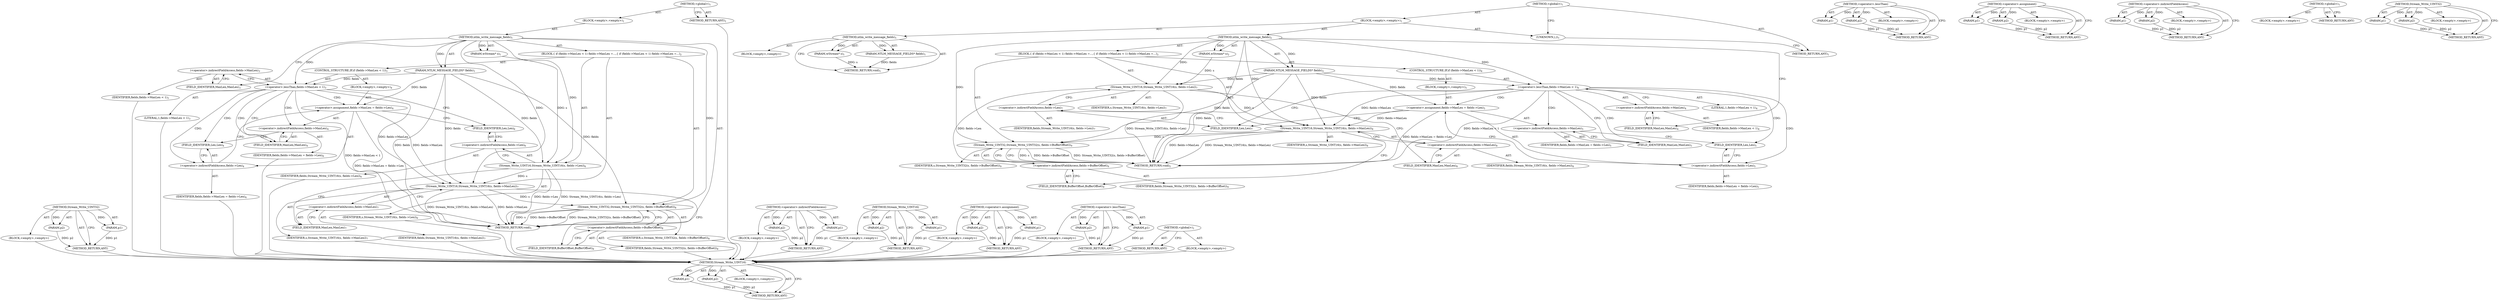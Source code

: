 digraph "Stream_Write_UINT32" {
vulnerable_82 [label=<(METHOD,Stream_Write_UINT32)>];
vulnerable_83 [label=<(PARAM,p1)>];
vulnerable_84 [label=<(PARAM,p2)>];
vulnerable_85 [label=<(BLOCK,&lt;empty&gt;,&lt;empty&gt;)>];
vulnerable_86 [label=<(METHOD_RETURN,ANY)>];
vulnerable_6 [label=<(METHOD,&lt;global&gt;)<SUB>1</SUB>>];
vulnerable_7 [label=<(BLOCK,&lt;empty&gt;,&lt;empty&gt;)<SUB>1</SUB>>];
vulnerable_8 [label=<(METHOD,ntlm_write_message_fields)<SUB>1</SUB>>];
vulnerable_9 [label=<(PARAM,wStream* s)<SUB>1</SUB>>];
vulnerable_10 [label=<(PARAM,NTLM_MESSAGE_FIELDS* fields)<SUB>1</SUB>>];
vulnerable_11 [label=<(BLOCK,{
 	if (fields-&gt;MaxLen &lt; 1)
 		fields-&gt;MaxLen =...,{
 	if (fields-&gt;MaxLen &lt; 1)
 		fields-&gt;MaxLen =...)<SUB>2</SUB>>];
vulnerable_12 [label=<(CONTROL_STRUCTURE,IF,if (fields-&gt;MaxLen &lt; 1))<SUB>3</SUB>>];
vulnerable_13 [label=<(&lt;operator&gt;.lessThan,fields-&gt;MaxLen &lt; 1)<SUB>3</SUB>>];
vulnerable_14 [label=<(&lt;operator&gt;.indirectFieldAccess,fields-&gt;MaxLen)<SUB>3</SUB>>];
vulnerable_15 [label=<(IDENTIFIER,fields,fields-&gt;MaxLen &lt; 1)<SUB>3</SUB>>];
vulnerable_16 [label=<(FIELD_IDENTIFIER,MaxLen,MaxLen)<SUB>3</SUB>>];
vulnerable_17 [label=<(LITERAL,1,fields-&gt;MaxLen &lt; 1)<SUB>3</SUB>>];
vulnerable_18 [label=<(BLOCK,&lt;empty&gt;,&lt;empty&gt;)<SUB>4</SUB>>];
vulnerable_19 [label=<(&lt;operator&gt;.assignment,fields-&gt;MaxLen = fields-&gt;Len)<SUB>4</SUB>>];
vulnerable_20 [label=<(&lt;operator&gt;.indirectFieldAccess,fields-&gt;MaxLen)<SUB>4</SUB>>];
vulnerable_21 [label=<(IDENTIFIER,fields,fields-&gt;MaxLen = fields-&gt;Len)<SUB>4</SUB>>];
vulnerable_22 [label=<(FIELD_IDENTIFIER,MaxLen,MaxLen)<SUB>4</SUB>>];
vulnerable_23 [label=<(&lt;operator&gt;.indirectFieldAccess,fields-&gt;Len)<SUB>4</SUB>>];
vulnerable_24 [label=<(IDENTIFIER,fields,fields-&gt;MaxLen = fields-&gt;Len)<SUB>4</SUB>>];
vulnerable_25 [label=<(FIELD_IDENTIFIER,Len,Len)<SUB>4</SUB>>];
vulnerable_26 [label=<(Stream_Write_UINT16,Stream_Write_UINT16(s, fields-&gt;Len))<SUB>6</SUB>>];
vulnerable_27 [label=<(IDENTIFIER,s,Stream_Write_UINT16(s, fields-&gt;Len))<SUB>6</SUB>>];
vulnerable_28 [label=<(&lt;operator&gt;.indirectFieldAccess,fields-&gt;Len)<SUB>6</SUB>>];
vulnerable_29 [label=<(IDENTIFIER,fields,Stream_Write_UINT16(s, fields-&gt;Len))<SUB>6</SUB>>];
vulnerable_30 [label=<(FIELD_IDENTIFIER,Len,Len)<SUB>6</SUB>>];
vulnerable_31 [label=<(Stream_Write_UINT16,Stream_Write_UINT16(s, fields-&gt;MaxLen))<SUB>7</SUB>>];
vulnerable_32 [label=<(IDENTIFIER,s,Stream_Write_UINT16(s, fields-&gt;MaxLen))<SUB>7</SUB>>];
vulnerable_33 [label=<(&lt;operator&gt;.indirectFieldAccess,fields-&gt;MaxLen)<SUB>7</SUB>>];
vulnerable_34 [label=<(IDENTIFIER,fields,Stream_Write_UINT16(s, fields-&gt;MaxLen))<SUB>7</SUB>>];
vulnerable_35 [label=<(FIELD_IDENTIFIER,MaxLen,MaxLen)<SUB>7</SUB>>];
vulnerable_36 [label=<(Stream_Write_UINT32,Stream_Write_UINT32(s, fields-&gt;BufferOffset))<SUB>8</SUB>>];
vulnerable_37 [label=<(IDENTIFIER,s,Stream_Write_UINT32(s, fields-&gt;BufferOffset))<SUB>8</SUB>>];
vulnerable_38 [label=<(&lt;operator&gt;.indirectFieldAccess,fields-&gt;BufferOffset)<SUB>8</SUB>>];
vulnerable_39 [label=<(IDENTIFIER,fields,Stream_Write_UINT32(s, fields-&gt;BufferOffset))<SUB>8</SUB>>];
vulnerable_40 [label=<(FIELD_IDENTIFIER,BufferOffset,BufferOffset)<SUB>8</SUB>>];
vulnerable_41 [label=<(METHOD_RETURN,void)<SUB>1</SUB>>];
vulnerable_43 [label=<(METHOD_RETURN,ANY)<SUB>1</SUB>>];
vulnerable_67 [label=<(METHOD,&lt;operator&gt;.indirectFieldAccess)>];
vulnerable_68 [label=<(PARAM,p1)>];
vulnerable_69 [label=<(PARAM,p2)>];
vulnerable_70 [label=<(BLOCK,&lt;empty&gt;,&lt;empty&gt;)>];
vulnerable_71 [label=<(METHOD_RETURN,ANY)>];
vulnerable_77 [label=<(METHOD,Stream_Write_UINT16)>];
vulnerable_78 [label=<(PARAM,p1)>];
vulnerable_79 [label=<(PARAM,p2)>];
vulnerable_80 [label=<(BLOCK,&lt;empty&gt;,&lt;empty&gt;)>];
vulnerable_81 [label=<(METHOD_RETURN,ANY)>];
vulnerable_72 [label=<(METHOD,&lt;operator&gt;.assignment)>];
vulnerable_73 [label=<(PARAM,p1)>];
vulnerable_74 [label=<(PARAM,p2)>];
vulnerable_75 [label=<(BLOCK,&lt;empty&gt;,&lt;empty&gt;)>];
vulnerable_76 [label=<(METHOD_RETURN,ANY)>];
vulnerable_62 [label=<(METHOD,&lt;operator&gt;.lessThan)>];
vulnerable_63 [label=<(PARAM,p1)>];
vulnerable_64 [label=<(PARAM,p2)>];
vulnerable_65 [label=<(BLOCK,&lt;empty&gt;,&lt;empty&gt;)>];
vulnerable_66 [label=<(METHOD_RETURN,ANY)>];
vulnerable_56 [label=<(METHOD,&lt;global&gt;)<SUB>1</SUB>>];
vulnerable_57 [label=<(BLOCK,&lt;empty&gt;,&lt;empty&gt;)>];
vulnerable_58 [label=<(METHOD_RETURN,ANY)>];
fixed_84 [label=<(METHOD,Stream_Write_UINT16)>];
fixed_85 [label=<(PARAM,p1)>];
fixed_86 [label=<(PARAM,p2)>];
fixed_87 [label=<(BLOCK,&lt;empty&gt;,&lt;empty&gt;)>];
fixed_88 [label=<(METHOD_RETURN,ANY)>];
fixed_6 [label=<(METHOD,&lt;global&gt;)<SUB>1</SUB>>];
fixed_7 [label=<(BLOCK,&lt;empty&gt;,&lt;empty&gt;)<SUB>1</SUB>>];
fixed_8 [label=<(METHOD,ntlm_write_message_fields)<SUB>1</SUB>>];
fixed_9 [label=<(PARAM,wStream* s)<SUB>1</SUB>>];
fixed_10 [label=<(PARAM,NTLM_MESSAGE_FIELDS* fields)<SUB>1</SUB>>];
fixed_11 [label=<(BLOCK,&lt;empty&gt;,&lt;empty&gt;)>];
fixed_12 [label=<(METHOD_RETURN,void)<SUB>1</SUB>>];
fixed_14 [label=<(UNKNOWN,),))<SUB>1</SUB>>];
fixed_15 [label=<(METHOD,ntlm_write_message_fields)<SUB>2</SUB>>];
fixed_16 [label=<(PARAM,wStream* s)<SUB>2</SUB>>];
fixed_17 [label=<(PARAM,NTLM_MESSAGE_FIELDS* fields)<SUB>2</SUB>>];
fixed_18 [label=<(BLOCK,{
 	if (fields-&gt;MaxLen &lt; 1)
 		fields-&gt;MaxLen =...,{
 	if (fields-&gt;MaxLen &lt; 1)
 		fields-&gt;MaxLen =...)<SUB>3</SUB>>];
fixed_19 [label=<(CONTROL_STRUCTURE,IF,if (fields-&gt;MaxLen &lt; 1))<SUB>4</SUB>>];
fixed_20 [label=<(&lt;operator&gt;.lessThan,fields-&gt;MaxLen &lt; 1)<SUB>4</SUB>>];
fixed_21 [label=<(&lt;operator&gt;.indirectFieldAccess,fields-&gt;MaxLen)<SUB>4</SUB>>];
fixed_22 [label=<(IDENTIFIER,fields,fields-&gt;MaxLen &lt; 1)<SUB>4</SUB>>];
fixed_23 [label=<(FIELD_IDENTIFIER,MaxLen,MaxLen)<SUB>4</SUB>>];
fixed_24 [label=<(LITERAL,1,fields-&gt;MaxLen &lt; 1)<SUB>4</SUB>>];
fixed_25 [label=<(BLOCK,&lt;empty&gt;,&lt;empty&gt;)<SUB>5</SUB>>];
fixed_26 [label=<(&lt;operator&gt;.assignment,fields-&gt;MaxLen = fields-&gt;Len)<SUB>5</SUB>>];
fixed_27 [label=<(&lt;operator&gt;.indirectFieldAccess,fields-&gt;MaxLen)<SUB>5</SUB>>];
fixed_28 [label=<(IDENTIFIER,fields,fields-&gt;MaxLen = fields-&gt;Len)<SUB>5</SUB>>];
fixed_29 [label=<(FIELD_IDENTIFIER,MaxLen,MaxLen)<SUB>5</SUB>>];
fixed_30 [label=<(&lt;operator&gt;.indirectFieldAccess,fields-&gt;Len)<SUB>5</SUB>>];
fixed_31 [label=<(IDENTIFIER,fields,fields-&gt;MaxLen = fields-&gt;Len)<SUB>5</SUB>>];
fixed_32 [label=<(FIELD_IDENTIFIER,Len,Len)<SUB>5</SUB>>];
fixed_33 [label=<(Stream_Write_UINT16,Stream_Write_UINT16(s, fields-&gt;Len))<SUB>7</SUB>>];
fixed_34 [label=<(IDENTIFIER,s,Stream_Write_UINT16(s, fields-&gt;Len))<SUB>7</SUB>>];
fixed_35 [label=<(&lt;operator&gt;.indirectFieldAccess,fields-&gt;Len)<SUB>7</SUB>>];
fixed_36 [label=<(IDENTIFIER,fields,Stream_Write_UINT16(s, fields-&gt;Len))<SUB>7</SUB>>];
fixed_37 [label=<(FIELD_IDENTIFIER,Len,Len)<SUB>7</SUB>>];
fixed_38 [label=<(Stream_Write_UINT16,Stream_Write_UINT16(s, fields-&gt;MaxLen))<SUB>8</SUB>>];
fixed_39 [label=<(IDENTIFIER,s,Stream_Write_UINT16(s, fields-&gt;MaxLen))<SUB>8</SUB>>];
fixed_40 [label=<(&lt;operator&gt;.indirectFieldAccess,fields-&gt;MaxLen)<SUB>8</SUB>>];
fixed_41 [label=<(IDENTIFIER,fields,Stream_Write_UINT16(s, fields-&gt;MaxLen))<SUB>8</SUB>>];
fixed_42 [label=<(FIELD_IDENTIFIER,MaxLen,MaxLen)<SUB>8</SUB>>];
fixed_43 [label=<(Stream_Write_UINT32,Stream_Write_UINT32(s, fields-&gt;BufferOffset))<SUB>9</SUB>>];
fixed_44 [label=<(IDENTIFIER,s,Stream_Write_UINT32(s, fields-&gt;BufferOffset))<SUB>9</SUB>>];
fixed_45 [label=<(&lt;operator&gt;.indirectFieldAccess,fields-&gt;BufferOffset)<SUB>9</SUB>>];
fixed_46 [label=<(IDENTIFIER,fields,Stream_Write_UINT32(s, fields-&gt;BufferOffset))<SUB>9</SUB>>];
fixed_47 [label=<(FIELD_IDENTIFIER,BufferOffset,BufferOffset)<SUB>9</SUB>>];
fixed_48 [label=<(METHOD_RETURN,void)<SUB>2</SUB>>];
fixed_50 [label=<(METHOD_RETURN,ANY)<SUB>1</SUB>>];
fixed_69 [label=<(METHOD,&lt;operator&gt;.lessThan)>];
fixed_70 [label=<(PARAM,p1)>];
fixed_71 [label=<(PARAM,p2)>];
fixed_72 [label=<(BLOCK,&lt;empty&gt;,&lt;empty&gt;)>];
fixed_73 [label=<(METHOD_RETURN,ANY)>];
fixed_79 [label=<(METHOD,&lt;operator&gt;.assignment)>];
fixed_80 [label=<(PARAM,p1)>];
fixed_81 [label=<(PARAM,p2)>];
fixed_82 [label=<(BLOCK,&lt;empty&gt;,&lt;empty&gt;)>];
fixed_83 [label=<(METHOD_RETURN,ANY)>];
fixed_74 [label=<(METHOD,&lt;operator&gt;.indirectFieldAccess)>];
fixed_75 [label=<(PARAM,p1)>];
fixed_76 [label=<(PARAM,p2)>];
fixed_77 [label=<(BLOCK,&lt;empty&gt;,&lt;empty&gt;)>];
fixed_78 [label=<(METHOD_RETURN,ANY)>];
fixed_63 [label=<(METHOD,&lt;global&gt;)<SUB>1</SUB>>];
fixed_64 [label=<(BLOCK,&lt;empty&gt;,&lt;empty&gt;)>];
fixed_65 [label=<(METHOD_RETURN,ANY)>];
fixed_89 [label=<(METHOD,Stream_Write_UINT32)>];
fixed_90 [label=<(PARAM,p1)>];
fixed_91 [label=<(PARAM,p2)>];
fixed_92 [label=<(BLOCK,&lt;empty&gt;,&lt;empty&gt;)>];
fixed_93 [label=<(METHOD_RETURN,ANY)>];
vulnerable_82 -> vulnerable_83  [key=0, label="AST: "];
vulnerable_82 -> vulnerable_83  [key=1, label="DDG: "];
vulnerable_82 -> vulnerable_85  [key=0, label="AST: "];
vulnerable_82 -> vulnerable_84  [key=0, label="AST: "];
vulnerable_82 -> vulnerable_84  [key=1, label="DDG: "];
vulnerable_82 -> vulnerable_86  [key=0, label="AST: "];
vulnerable_82 -> vulnerable_86  [key=1, label="CFG: "];
vulnerable_83 -> vulnerable_86  [key=0, label="DDG: p1"];
vulnerable_84 -> vulnerable_86  [key=0, label="DDG: p2"];
vulnerable_85 -> fixed_84  [key=0];
vulnerable_86 -> fixed_84  [key=0];
vulnerable_6 -> vulnerable_7  [key=0, label="AST: "];
vulnerable_6 -> vulnerable_43  [key=0, label="AST: "];
vulnerable_6 -> vulnerable_43  [key=1, label="CFG: "];
vulnerable_7 -> vulnerable_8  [key=0, label="AST: "];
vulnerable_8 -> vulnerable_9  [key=0, label="AST: "];
vulnerable_8 -> vulnerable_9  [key=1, label="DDG: "];
vulnerable_8 -> vulnerable_10  [key=0, label="AST: "];
vulnerable_8 -> vulnerable_10  [key=1, label="DDG: "];
vulnerable_8 -> vulnerable_11  [key=0, label="AST: "];
vulnerable_8 -> vulnerable_41  [key=0, label="AST: "];
vulnerable_8 -> vulnerable_16  [key=0, label="CFG: "];
vulnerable_8 -> vulnerable_26  [key=0, label="DDG: "];
vulnerable_8 -> vulnerable_31  [key=0, label="DDG: "];
vulnerable_8 -> vulnerable_36  [key=0, label="DDG: "];
vulnerable_8 -> vulnerable_13  [key=0, label="DDG: "];
vulnerable_9 -> vulnerable_26  [key=0, label="DDG: s"];
vulnerable_10 -> vulnerable_41  [key=0, label="DDG: fields"];
vulnerable_10 -> vulnerable_26  [key=0, label="DDG: fields"];
vulnerable_10 -> vulnerable_31  [key=0, label="DDG: fields"];
vulnerable_10 -> vulnerable_36  [key=0, label="DDG: fields"];
vulnerable_10 -> vulnerable_13  [key=0, label="DDG: fields"];
vulnerable_10 -> vulnerable_19  [key=0, label="DDG: fields"];
vulnerable_11 -> vulnerable_12  [key=0, label="AST: "];
vulnerable_11 -> vulnerable_26  [key=0, label="AST: "];
vulnerable_11 -> vulnerable_31  [key=0, label="AST: "];
vulnerable_11 -> vulnerable_36  [key=0, label="AST: "];
vulnerable_12 -> vulnerable_13  [key=0, label="AST: "];
vulnerable_12 -> vulnerable_18  [key=0, label="AST: "];
vulnerable_13 -> vulnerable_14  [key=0, label="AST: "];
vulnerable_13 -> vulnerable_17  [key=0, label="AST: "];
vulnerable_13 -> vulnerable_22  [key=0, label="CFG: "];
vulnerable_13 -> vulnerable_22  [key=1, label="CDG: "];
vulnerable_13 -> vulnerable_30  [key=0, label="CFG: "];
vulnerable_13 -> vulnerable_41  [key=0, label="DDG: fields-&gt;MaxLen &lt; 1"];
vulnerable_13 -> vulnerable_31  [key=0, label="DDG: fields-&gt;MaxLen"];
vulnerable_13 -> vulnerable_20  [key=0, label="CDG: "];
vulnerable_13 -> vulnerable_25  [key=0, label="CDG: "];
vulnerable_13 -> vulnerable_23  [key=0, label="CDG: "];
vulnerable_13 -> vulnerable_19  [key=0, label="CDG: "];
vulnerable_14 -> vulnerable_15  [key=0, label="AST: "];
vulnerable_14 -> vulnerable_16  [key=0, label="AST: "];
vulnerable_14 -> vulnerable_13  [key=0, label="CFG: "];
vulnerable_15 -> fixed_84  [key=0];
vulnerable_16 -> vulnerable_14  [key=0, label="CFG: "];
vulnerable_17 -> fixed_84  [key=0];
vulnerable_18 -> vulnerable_19  [key=0, label="AST: "];
vulnerable_19 -> vulnerable_20  [key=0, label="AST: "];
vulnerable_19 -> vulnerable_23  [key=0, label="AST: "];
vulnerable_19 -> vulnerable_30  [key=0, label="CFG: "];
vulnerable_19 -> vulnerable_41  [key=0, label="DDG: fields-&gt;MaxLen = fields-&gt;Len"];
vulnerable_19 -> vulnerable_31  [key=0, label="DDG: fields-&gt;MaxLen"];
vulnerable_20 -> vulnerable_21  [key=0, label="AST: "];
vulnerable_20 -> vulnerable_22  [key=0, label="AST: "];
vulnerable_20 -> vulnerable_25  [key=0, label="CFG: "];
vulnerable_21 -> fixed_84  [key=0];
vulnerable_22 -> vulnerable_20  [key=0, label="CFG: "];
vulnerable_23 -> vulnerable_24  [key=0, label="AST: "];
vulnerable_23 -> vulnerable_25  [key=0, label="AST: "];
vulnerable_23 -> vulnerable_19  [key=0, label="CFG: "];
vulnerable_24 -> fixed_84  [key=0];
vulnerable_25 -> vulnerable_23  [key=0, label="CFG: "];
vulnerable_26 -> vulnerable_27  [key=0, label="AST: "];
vulnerable_26 -> vulnerable_28  [key=0, label="AST: "];
vulnerable_26 -> vulnerable_35  [key=0, label="CFG: "];
vulnerable_26 -> vulnerable_41  [key=0, label="DDG: fields-&gt;Len"];
vulnerable_26 -> vulnerable_41  [key=1, label="DDG: Stream_Write_UINT16(s, fields-&gt;Len)"];
vulnerable_26 -> vulnerable_31  [key=0, label="DDG: s"];
vulnerable_27 -> fixed_84  [key=0];
vulnerable_28 -> vulnerable_29  [key=0, label="AST: "];
vulnerable_28 -> vulnerable_30  [key=0, label="AST: "];
vulnerable_28 -> vulnerable_26  [key=0, label="CFG: "];
vulnerable_29 -> fixed_84  [key=0];
vulnerable_30 -> vulnerable_28  [key=0, label="CFG: "];
vulnerable_31 -> vulnerable_32  [key=0, label="AST: "];
vulnerable_31 -> vulnerable_33  [key=0, label="AST: "];
vulnerable_31 -> vulnerable_40  [key=0, label="CFG: "];
vulnerable_31 -> vulnerable_41  [key=0, label="DDG: fields-&gt;MaxLen"];
vulnerable_31 -> vulnerable_41  [key=1, label="DDG: Stream_Write_UINT16(s, fields-&gt;MaxLen)"];
vulnerable_31 -> vulnerable_36  [key=0, label="DDG: s"];
vulnerable_32 -> fixed_84  [key=0];
vulnerable_33 -> vulnerable_34  [key=0, label="AST: "];
vulnerable_33 -> vulnerable_35  [key=0, label="AST: "];
vulnerable_33 -> vulnerable_31  [key=0, label="CFG: "];
vulnerable_34 -> fixed_84  [key=0];
vulnerable_35 -> vulnerable_33  [key=0, label="CFG: "];
vulnerable_36 -> vulnerable_37  [key=0, label="AST: "];
vulnerable_36 -> vulnerable_38  [key=0, label="AST: "];
vulnerable_36 -> vulnerable_41  [key=0, label="CFG: "];
vulnerable_36 -> vulnerable_41  [key=1, label="DDG: s"];
vulnerable_36 -> vulnerable_41  [key=2, label="DDG: fields-&gt;BufferOffset"];
vulnerable_36 -> vulnerable_41  [key=3, label="DDG: Stream_Write_UINT32(s, fields-&gt;BufferOffset)"];
vulnerable_37 -> fixed_84  [key=0];
vulnerable_38 -> vulnerable_39  [key=0, label="AST: "];
vulnerable_38 -> vulnerable_40  [key=0, label="AST: "];
vulnerable_38 -> vulnerable_36  [key=0, label="CFG: "];
vulnerable_39 -> fixed_84  [key=0];
vulnerable_40 -> vulnerable_38  [key=0, label="CFG: "];
vulnerable_41 -> fixed_84  [key=0];
vulnerable_43 -> fixed_84  [key=0];
vulnerable_67 -> vulnerable_68  [key=0, label="AST: "];
vulnerable_67 -> vulnerable_68  [key=1, label="DDG: "];
vulnerable_67 -> vulnerable_70  [key=0, label="AST: "];
vulnerable_67 -> vulnerable_69  [key=0, label="AST: "];
vulnerable_67 -> vulnerable_69  [key=1, label="DDG: "];
vulnerable_67 -> vulnerable_71  [key=0, label="AST: "];
vulnerable_67 -> vulnerable_71  [key=1, label="CFG: "];
vulnerable_68 -> vulnerable_71  [key=0, label="DDG: p1"];
vulnerable_69 -> vulnerable_71  [key=0, label="DDG: p2"];
vulnerable_70 -> fixed_84  [key=0];
vulnerable_71 -> fixed_84  [key=0];
vulnerable_77 -> vulnerable_78  [key=0, label="AST: "];
vulnerable_77 -> vulnerable_78  [key=1, label="DDG: "];
vulnerable_77 -> vulnerable_80  [key=0, label="AST: "];
vulnerable_77 -> vulnerable_79  [key=0, label="AST: "];
vulnerable_77 -> vulnerable_79  [key=1, label="DDG: "];
vulnerable_77 -> vulnerable_81  [key=0, label="AST: "];
vulnerable_77 -> vulnerable_81  [key=1, label="CFG: "];
vulnerable_78 -> vulnerable_81  [key=0, label="DDG: p1"];
vulnerable_79 -> vulnerable_81  [key=0, label="DDG: p2"];
vulnerable_80 -> fixed_84  [key=0];
vulnerable_81 -> fixed_84  [key=0];
vulnerable_72 -> vulnerable_73  [key=0, label="AST: "];
vulnerable_72 -> vulnerable_73  [key=1, label="DDG: "];
vulnerable_72 -> vulnerable_75  [key=0, label="AST: "];
vulnerable_72 -> vulnerable_74  [key=0, label="AST: "];
vulnerable_72 -> vulnerable_74  [key=1, label="DDG: "];
vulnerable_72 -> vulnerable_76  [key=0, label="AST: "];
vulnerable_72 -> vulnerable_76  [key=1, label="CFG: "];
vulnerable_73 -> vulnerable_76  [key=0, label="DDG: p1"];
vulnerable_74 -> vulnerable_76  [key=0, label="DDG: p2"];
vulnerable_75 -> fixed_84  [key=0];
vulnerable_76 -> fixed_84  [key=0];
vulnerable_62 -> vulnerable_63  [key=0, label="AST: "];
vulnerable_62 -> vulnerable_63  [key=1, label="DDG: "];
vulnerable_62 -> vulnerable_65  [key=0, label="AST: "];
vulnerable_62 -> vulnerable_64  [key=0, label="AST: "];
vulnerable_62 -> vulnerable_64  [key=1, label="DDG: "];
vulnerable_62 -> vulnerable_66  [key=0, label="AST: "];
vulnerable_62 -> vulnerable_66  [key=1, label="CFG: "];
vulnerable_63 -> vulnerable_66  [key=0, label="DDG: p1"];
vulnerable_64 -> vulnerable_66  [key=0, label="DDG: p2"];
vulnerable_65 -> fixed_84  [key=0];
vulnerable_66 -> fixed_84  [key=0];
vulnerable_56 -> vulnerable_57  [key=0, label="AST: "];
vulnerable_56 -> vulnerable_58  [key=0, label="AST: "];
vulnerable_56 -> vulnerable_58  [key=1, label="CFG: "];
vulnerable_57 -> fixed_84  [key=0];
vulnerable_58 -> fixed_84  [key=0];
fixed_84 -> fixed_85  [key=0, label="AST: "];
fixed_84 -> fixed_85  [key=1, label="DDG: "];
fixed_84 -> fixed_87  [key=0, label="AST: "];
fixed_84 -> fixed_86  [key=0, label="AST: "];
fixed_84 -> fixed_86  [key=1, label="DDG: "];
fixed_84 -> fixed_88  [key=0, label="AST: "];
fixed_84 -> fixed_88  [key=1, label="CFG: "];
fixed_85 -> fixed_88  [key=0, label="DDG: p1"];
fixed_86 -> fixed_88  [key=0, label="DDG: p2"];
fixed_6 -> fixed_7  [key=0, label="AST: "];
fixed_6 -> fixed_50  [key=0, label="AST: "];
fixed_6 -> fixed_14  [key=0, label="CFG: "];
fixed_7 -> fixed_8  [key=0, label="AST: "];
fixed_7 -> fixed_14  [key=0, label="AST: "];
fixed_7 -> fixed_15  [key=0, label="AST: "];
fixed_8 -> fixed_9  [key=0, label="AST: "];
fixed_8 -> fixed_9  [key=1, label="DDG: "];
fixed_8 -> fixed_10  [key=0, label="AST: "];
fixed_8 -> fixed_10  [key=1, label="DDG: "];
fixed_8 -> fixed_11  [key=0, label="AST: "];
fixed_8 -> fixed_12  [key=0, label="AST: "];
fixed_8 -> fixed_12  [key=1, label="CFG: "];
fixed_9 -> fixed_12  [key=0, label="DDG: s"];
fixed_10 -> fixed_12  [key=0, label="DDG: fields"];
fixed_14 -> fixed_50  [key=0, label="CFG: "];
fixed_15 -> fixed_16  [key=0, label="AST: "];
fixed_15 -> fixed_16  [key=1, label="DDG: "];
fixed_15 -> fixed_17  [key=0, label="AST: "];
fixed_15 -> fixed_17  [key=1, label="DDG: "];
fixed_15 -> fixed_18  [key=0, label="AST: "];
fixed_15 -> fixed_48  [key=0, label="AST: "];
fixed_15 -> fixed_23  [key=0, label="CFG: "];
fixed_15 -> fixed_33  [key=0, label="DDG: "];
fixed_15 -> fixed_38  [key=0, label="DDG: "];
fixed_15 -> fixed_43  [key=0, label="DDG: "];
fixed_15 -> fixed_20  [key=0, label="DDG: "];
fixed_16 -> fixed_33  [key=0, label="DDG: s"];
fixed_17 -> fixed_48  [key=0, label="DDG: fields"];
fixed_17 -> fixed_33  [key=0, label="DDG: fields"];
fixed_17 -> fixed_38  [key=0, label="DDG: fields"];
fixed_17 -> fixed_43  [key=0, label="DDG: fields"];
fixed_17 -> fixed_20  [key=0, label="DDG: fields"];
fixed_17 -> fixed_26  [key=0, label="DDG: fields"];
fixed_18 -> fixed_19  [key=0, label="AST: "];
fixed_18 -> fixed_33  [key=0, label="AST: "];
fixed_18 -> fixed_38  [key=0, label="AST: "];
fixed_18 -> fixed_43  [key=0, label="AST: "];
fixed_19 -> fixed_20  [key=0, label="AST: "];
fixed_19 -> fixed_25  [key=0, label="AST: "];
fixed_20 -> fixed_21  [key=0, label="AST: "];
fixed_20 -> fixed_24  [key=0, label="AST: "];
fixed_20 -> fixed_29  [key=0, label="CFG: "];
fixed_20 -> fixed_29  [key=1, label="CDG: "];
fixed_20 -> fixed_37  [key=0, label="CFG: "];
fixed_20 -> fixed_48  [key=0, label="DDG: fields-&gt;MaxLen &lt; 1"];
fixed_20 -> fixed_38  [key=0, label="DDG: fields-&gt;MaxLen"];
fixed_20 -> fixed_30  [key=0, label="CDG: "];
fixed_20 -> fixed_32  [key=0, label="CDG: "];
fixed_20 -> fixed_26  [key=0, label="CDG: "];
fixed_20 -> fixed_27  [key=0, label="CDG: "];
fixed_21 -> fixed_22  [key=0, label="AST: "];
fixed_21 -> fixed_23  [key=0, label="AST: "];
fixed_21 -> fixed_20  [key=0, label="CFG: "];
fixed_23 -> fixed_21  [key=0, label="CFG: "];
fixed_25 -> fixed_26  [key=0, label="AST: "];
fixed_26 -> fixed_27  [key=0, label="AST: "];
fixed_26 -> fixed_30  [key=0, label="AST: "];
fixed_26 -> fixed_37  [key=0, label="CFG: "];
fixed_26 -> fixed_48  [key=0, label="DDG: fields-&gt;MaxLen = fields-&gt;Len"];
fixed_26 -> fixed_38  [key=0, label="DDG: fields-&gt;MaxLen"];
fixed_27 -> fixed_28  [key=0, label="AST: "];
fixed_27 -> fixed_29  [key=0, label="AST: "];
fixed_27 -> fixed_32  [key=0, label="CFG: "];
fixed_29 -> fixed_27  [key=0, label="CFG: "];
fixed_30 -> fixed_31  [key=0, label="AST: "];
fixed_30 -> fixed_32  [key=0, label="AST: "];
fixed_30 -> fixed_26  [key=0, label="CFG: "];
fixed_32 -> fixed_30  [key=0, label="CFG: "];
fixed_33 -> fixed_34  [key=0, label="AST: "];
fixed_33 -> fixed_35  [key=0, label="AST: "];
fixed_33 -> fixed_42  [key=0, label="CFG: "];
fixed_33 -> fixed_48  [key=0, label="DDG: fields-&gt;Len"];
fixed_33 -> fixed_48  [key=1, label="DDG: Stream_Write_UINT16(s, fields-&gt;Len)"];
fixed_33 -> fixed_38  [key=0, label="DDG: s"];
fixed_35 -> fixed_36  [key=0, label="AST: "];
fixed_35 -> fixed_37  [key=0, label="AST: "];
fixed_35 -> fixed_33  [key=0, label="CFG: "];
fixed_37 -> fixed_35  [key=0, label="CFG: "];
fixed_38 -> fixed_39  [key=0, label="AST: "];
fixed_38 -> fixed_40  [key=0, label="AST: "];
fixed_38 -> fixed_47  [key=0, label="CFG: "];
fixed_38 -> fixed_48  [key=0, label="DDG: fields-&gt;MaxLen"];
fixed_38 -> fixed_48  [key=1, label="DDG: Stream_Write_UINT16(s, fields-&gt;MaxLen)"];
fixed_38 -> fixed_43  [key=0, label="DDG: s"];
fixed_40 -> fixed_41  [key=0, label="AST: "];
fixed_40 -> fixed_42  [key=0, label="AST: "];
fixed_40 -> fixed_38  [key=0, label="CFG: "];
fixed_42 -> fixed_40  [key=0, label="CFG: "];
fixed_43 -> fixed_44  [key=0, label="AST: "];
fixed_43 -> fixed_45  [key=0, label="AST: "];
fixed_43 -> fixed_48  [key=0, label="CFG: "];
fixed_43 -> fixed_48  [key=1, label="DDG: s"];
fixed_43 -> fixed_48  [key=2, label="DDG: fields-&gt;BufferOffset"];
fixed_43 -> fixed_48  [key=3, label="DDG: Stream_Write_UINT32(s, fields-&gt;BufferOffset)"];
fixed_45 -> fixed_46  [key=0, label="AST: "];
fixed_45 -> fixed_47  [key=0, label="AST: "];
fixed_45 -> fixed_43  [key=0, label="CFG: "];
fixed_47 -> fixed_45  [key=0, label="CFG: "];
fixed_69 -> fixed_70  [key=0, label="AST: "];
fixed_69 -> fixed_70  [key=1, label="DDG: "];
fixed_69 -> fixed_72  [key=0, label="AST: "];
fixed_69 -> fixed_71  [key=0, label="AST: "];
fixed_69 -> fixed_71  [key=1, label="DDG: "];
fixed_69 -> fixed_73  [key=0, label="AST: "];
fixed_69 -> fixed_73  [key=1, label="CFG: "];
fixed_70 -> fixed_73  [key=0, label="DDG: p1"];
fixed_71 -> fixed_73  [key=0, label="DDG: p2"];
fixed_79 -> fixed_80  [key=0, label="AST: "];
fixed_79 -> fixed_80  [key=1, label="DDG: "];
fixed_79 -> fixed_82  [key=0, label="AST: "];
fixed_79 -> fixed_81  [key=0, label="AST: "];
fixed_79 -> fixed_81  [key=1, label="DDG: "];
fixed_79 -> fixed_83  [key=0, label="AST: "];
fixed_79 -> fixed_83  [key=1, label="CFG: "];
fixed_80 -> fixed_83  [key=0, label="DDG: p1"];
fixed_81 -> fixed_83  [key=0, label="DDG: p2"];
fixed_74 -> fixed_75  [key=0, label="AST: "];
fixed_74 -> fixed_75  [key=1, label="DDG: "];
fixed_74 -> fixed_77  [key=0, label="AST: "];
fixed_74 -> fixed_76  [key=0, label="AST: "];
fixed_74 -> fixed_76  [key=1, label="DDG: "];
fixed_74 -> fixed_78  [key=0, label="AST: "];
fixed_74 -> fixed_78  [key=1, label="CFG: "];
fixed_75 -> fixed_78  [key=0, label="DDG: p1"];
fixed_76 -> fixed_78  [key=0, label="DDG: p2"];
fixed_63 -> fixed_64  [key=0, label="AST: "];
fixed_63 -> fixed_65  [key=0, label="AST: "];
fixed_63 -> fixed_65  [key=1, label="CFG: "];
fixed_89 -> fixed_90  [key=0, label="AST: "];
fixed_89 -> fixed_90  [key=1, label="DDG: "];
fixed_89 -> fixed_92  [key=0, label="AST: "];
fixed_89 -> fixed_91  [key=0, label="AST: "];
fixed_89 -> fixed_91  [key=1, label="DDG: "];
fixed_89 -> fixed_93  [key=0, label="AST: "];
fixed_89 -> fixed_93  [key=1, label="CFG: "];
fixed_90 -> fixed_93  [key=0, label="DDG: p1"];
fixed_91 -> fixed_93  [key=0, label="DDG: p2"];
}
